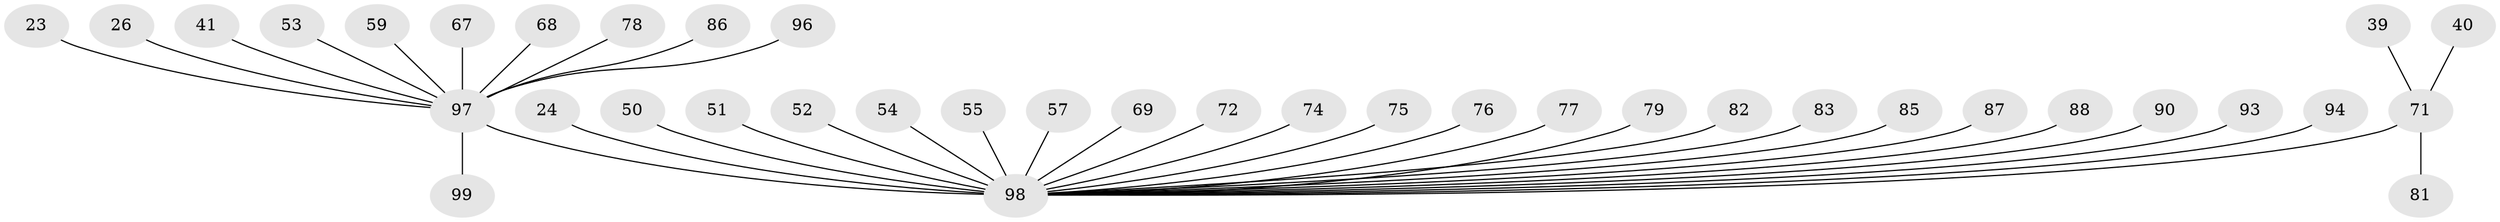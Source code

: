 // original degree distribution, {9: 0.010101010101010102, 7: 0.010101010101010102, 1: 0.5151515151515151, 12: 0.030303030303030304, 11: 0.010101010101010102, 8: 0.030303030303030304, 22: 0.010101010101010102, 6: 0.010101010101010102, 2: 0.18181818181818182, 3: 0.1414141414141414, 4: 0.050505050505050504}
// Generated by graph-tools (version 1.1) at 2025/51/03/04/25 21:51:40]
// undirected, 39 vertices, 38 edges
graph export_dot {
graph [start="1"]
  node [color=gray90,style=filled];
  23;
  24;
  26;
  39 [super="+27"];
  40;
  41;
  50;
  51;
  52;
  53 [super="+29"];
  54;
  55;
  57;
  59;
  67 [super="+63"];
  68 [super="+62"];
  69;
  71 [super="+44+6"];
  72;
  74 [super="+12"];
  75;
  76;
  77;
  78;
  79;
  81 [super="+46"];
  82 [super="+38+61"];
  83;
  85;
  86;
  87;
  88;
  90;
  93;
  94;
  96;
  97 [super="+80+95+64+8"];
  98 [super="+33+49+89+91+92+11+22+47"];
  99;
  23 -- 97;
  24 -- 98 [weight=2];
  26 -- 97;
  39 -- 71;
  40 -- 71;
  41 -- 97;
  50 -- 98;
  51 -- 98;
  52 -- 98;
  53 -- 97;
  54 -- 98;
  55 -- 98;
  57 -- 98;
  59 -- 97;
  67 -- 97 [weight=3];
  68 -- 97;
  69 -- 98;
  71 -- 81;
  71 -- 98 [weight=11];
  72 -- 98;
  74 -- 98;
  75 -- 98;
  76 -- 98;
  77 -- 98;
  78 -- 97;
  79 -- 98;
  82 -- 98;
  83 -- 98;
  85 -- 98;
  86 -- 97;
  87 -- 98;
  88 -- 98;
  90 -- 98;
  93 -- 98;
  94 -- 98;
  96 -- 97;
  97 -- 98 [weight=20];
  97 -- 99;
}
